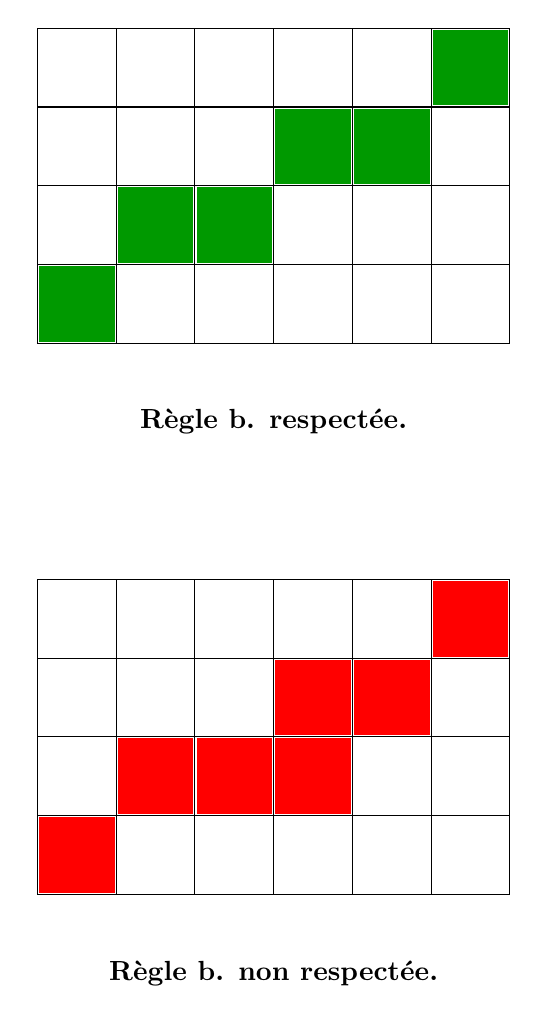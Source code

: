 \tikzstyle{arrow} = [->,>=latex,thick]
\begin{tikzpicture}[scale=1]

\def\xmax{5}
\def\ymax{3}
\pgfmathsetmacro\xmaxplus{int(\xmax +1)}
\pgfmathsetmacro\ymaxplus{int(\ymax +1)}

\newcommand{\pixel}[2]{\fill (#1-0.48,#2-0.48) rectangle ++(0.96,0.96);}

\newcommand{\cross}[3]{
\draw[black,very thick] (#1-0.2,#2)--++(0.4,0);
\draw[black,very thick] (#1,#2-0.2)--++(0,0.4);
\node[black, below right] at (#1,#2) {#3};
}

\begin{scope}
\draw[thin,xshift=-0.5cm,yshift=-0.5cm] (0,0) grid (\xmaxplus,\ymaxplus);

\begin{scope}[color=green!60!black]
\pixel{0}{0};
\pixel{2}{1};
\pixel{1}{1};
\pixel{3}{2};
\pixel{4}{2};
\pixel{5}{3};
\end{scope}

\node at (2.5,-1.5) {{\bf R\`egle b. respect\'ee.}};
\end{scope}


\begin{scope}[yshift=-7cm]
\draw[thin,xshift=-0.5cm,yshift=-0.5cm] (0,0) grid (\xmaxplus,\ymaxplus);

\begin{scope}[color=red]
\pixel{0}{0};
\pixel{2}{1};
\pixel{1}{1};
\pixel{3}{1};
\pixel{3}{2};
\pixel{4}{2};
\pixel{5}{3};
\end{scope}

\node at (2.5,-1.5) {{\bf R\`egle b. non respect\'ee.}};

\end{scope}

\end{tikzpicture}